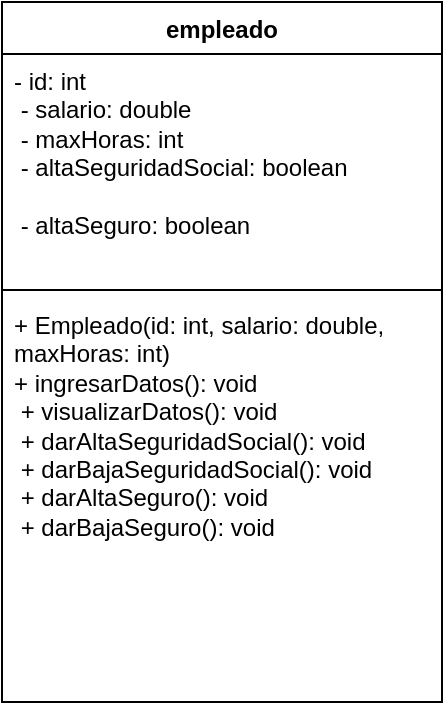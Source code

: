 <mxfile version="24.7.12">
  <diagram name="Página-1" id="yArK5gwpuhD1j4Pq42BH">
    <mxGraphModel dx="1073" dy="451" grid="1" gridSize="10" guides="1" tooltips="1" connect="1" arrows="1" fold="1" page="1" pageScale="1" pageWidth="827" pageHeight="1169" math="0" shadow="0">
      <root>
        <mxCell id="0" />
        <mxCell id="1" parent="0" />
        <mxCell id="vahcR2nEQ7SxHLoM741k-5" value="empleado" style="swimlane;fontStyle=1;align=center;verticalAlign=top;childLayout=stackLayout;horizontal=1;startSize=26;horizontalStack=0;resizeParent=1;resizeParentMax=0;resizeLast=0;collapsible=1;marginBottom=0;whiteSpace=wrap;html=1;" vertex="1" parent="1">
          <mxGeometry x="270" y="160" width="220" height="350" as="geometry" />
        </mxCell>
        <mxCell id="vahcR2nEQ7SxHLoM741k-6" value="- id: int&amp;nbsp;&lt;div&gt;&amp;nbsp;- salario: double&amp;nbsp;&lt;/div&gt;&lt;div&gt;&amp;nbsp;- maxHoras: int&amp;nbsp;&lt;div&gt;&amp;nbsp;- altaSeguridadSocial: boolean&amp;nbsp;&lt;div&gt;&lt;br&gt;&lt;/div&gt;&lt;div&gt;&amp;nbsp;- altaSeguro: boolean      &lt;/div&gt;&lt;/div&gt;&lt;/div&gt;" style="text;strokeColor=none;fillColor=none;align=left;verticalAlign=top;spacingLeft=4;spacingRight=4;overflow=hidden;rotatable=0;points=[[0,0.5],[1,0.5]];portConstraint=eastwest;whiteSpace=wrap;html=1;" vertex="1" parent="vahcR2nEQ7SxHLoM741k-5">
          <mxGeometry y="26" width="220" height="114" as="geometry" />
        </mxCell>
        <mxCell id="vahcR2nEQ7SxHLoM741k-7" value="" style="line;strokeWidth=1;fillColor=none;align=left;verticalAlign=middle;spacingTop=-1;spacingLeft=3;spacingRight=3;rotatable=0;labelPosition=right;points=[];portConstraint=eastwest;strokeColor=inherit;" vertex="1" parent="vahcR2nEQ7SxHLoM741k-5">
          <mxGeometry y="140" width="220" height="8" as="geometry" />
        </mxCell>
        <mxCell id="vahcR2nEQ7SxHLoM741k-8" value="+ Empleado(id: int, salario: double, maxHoras: int)&amp;nbsp;&lt;br&gt;+ ingresarDatos(): void&amp;nbsp;&lt;br&gt;&amp;nbsp;+ visualizarDatos(): void&amp;nbsp;&lt;br&gt;&amp;nbsp;+ darAltaSeguridadSocial(): void&amp;nbsp;&lt;br&gt;&amp;nbsp;+ darBajaSeguridadSocial(): void&amp;nbsp;&lt;br&gt;&amp;nbsp;+ darAltaSeguro(): void&amp;nbsp;&lt;br&gt;&amp;nbsp;+ darBajaSeguro(): void" style="text;strokeColor=none;fillColor=none;align=left;verticalAlign=top;spacingLeft=4;spacingRight=4;overflow=hidden;rotatable=0;points=[[0,0.5],[1,0.5]];portConstraint=eastwest;whiteSpace=wrap;html=1;" vertex="1" parent="vahcR2nEQ7SxHLoM741k-5">
          <mxGeometry y="148" width="220" height="202" as="geometry" />
        </mxCell>
      </root>
    </mxGraphModel>
  </diagram>
</mxfile>
